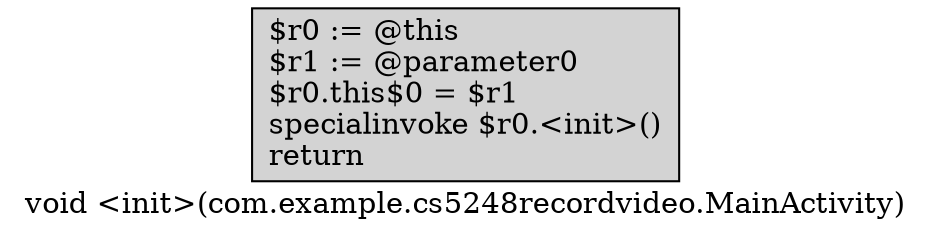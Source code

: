 digraph "void <init>(com.example.cs5248recordvideo.MainActivity)" {
    label="void <init>(com.example.cs5248recordvideo.MainActivity)";
    node [shape=box];
    "0" [style=filled,fillcolor=gray,style=filled,fillcolor=lightgray,label="$r0 := @this\l$r1 := @parameter0\l$r0.this$0 = $r1\lspecialinvoke $r0.<init>()\lreturn\l",];
}
